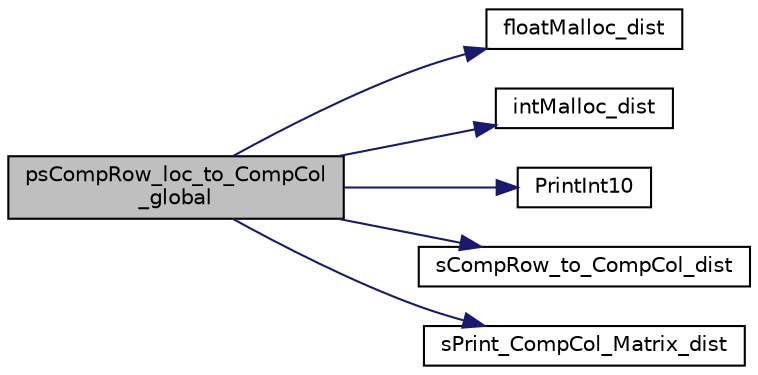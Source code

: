 digraph "psCompRow_loc_to_CompCol_global"
{
 // LATEX_PDF_SIZE
  edge [fontname="Helvetica",fontsize="10",labelfontname="Helvetica",labelfontsize="10"];
  node [fontname="Helvetica",fontsize="10",shape=record];
  rankdir="LR";
  Node1 [label="psCompRow_loc_to_CompCol\l_global",height=0.2,width=0.4,color="black", fillcolor="grey75", style="filled", fontcolor="black",tooltip="Gather A from the distributed compressed row format to global A in compressed column format."];
  Node1 -> Node2 [color="midnightblue",fontsize="10",style="solid",fontname="Helvetica"];
  Node2 [label="floatMalloc_dist",height=0.2,width=0.4,color="black", fillcolor="white", style="filled",URL="$smemory__dist_8c.html#a331357a595befa771bac9d583c0eb8f4",tooltip=" "];
  Node1 -> Node3 [color="midnightblue",fontsize="10",style="solid",fontname="Helvetica"];
  Node3 [label="intMalloc_dist",height=0.2,width=0.4,color="black", fillcolor="white", style="filled",URL="$memory_8c.html#a2c2df35072e313373438cccdb98b885c",tooltip=" "];
  Node1 -> Node4 [color="midnightblue",fontsize="10",style="solid",fontname="Helvetica"];
  Node4 [label="PrintInt10",height=0.2,width=0.4,color="black", fillcolor="white", style="filled",URL="$superlu__defs_8h.html#ab03f0fccabf0c7a84b0e2c99c2988809",tooltip=" "];
  Node1 -> Node5 [color="midnightblue",fontsize="10",style="solid",fontname="Helvetica"];
  Node5 [label="sCompRow_to_CompCol_dist",height=0.2,width=0.4,color="black", fillcolor="white", style="filled",URL="$superlu__sdefs_8h.html#a2417531a5abf2499466c77d88ae9fc2b",tooltip=" "];
  Node1 -> Node6 [color="midnightblue",fontsize="10",style="solid",fontname="Helvetica"];
  Node6 [label="sPrint_CompCol_Matrix_dist",height=0.2,width=0.4,color="black", fillcolor="white", style="filled",URL="$superlu__sdefs_8h.html#a3d184f563f42bf4e453ddc6c3d692020",tooltip=" "];
}
